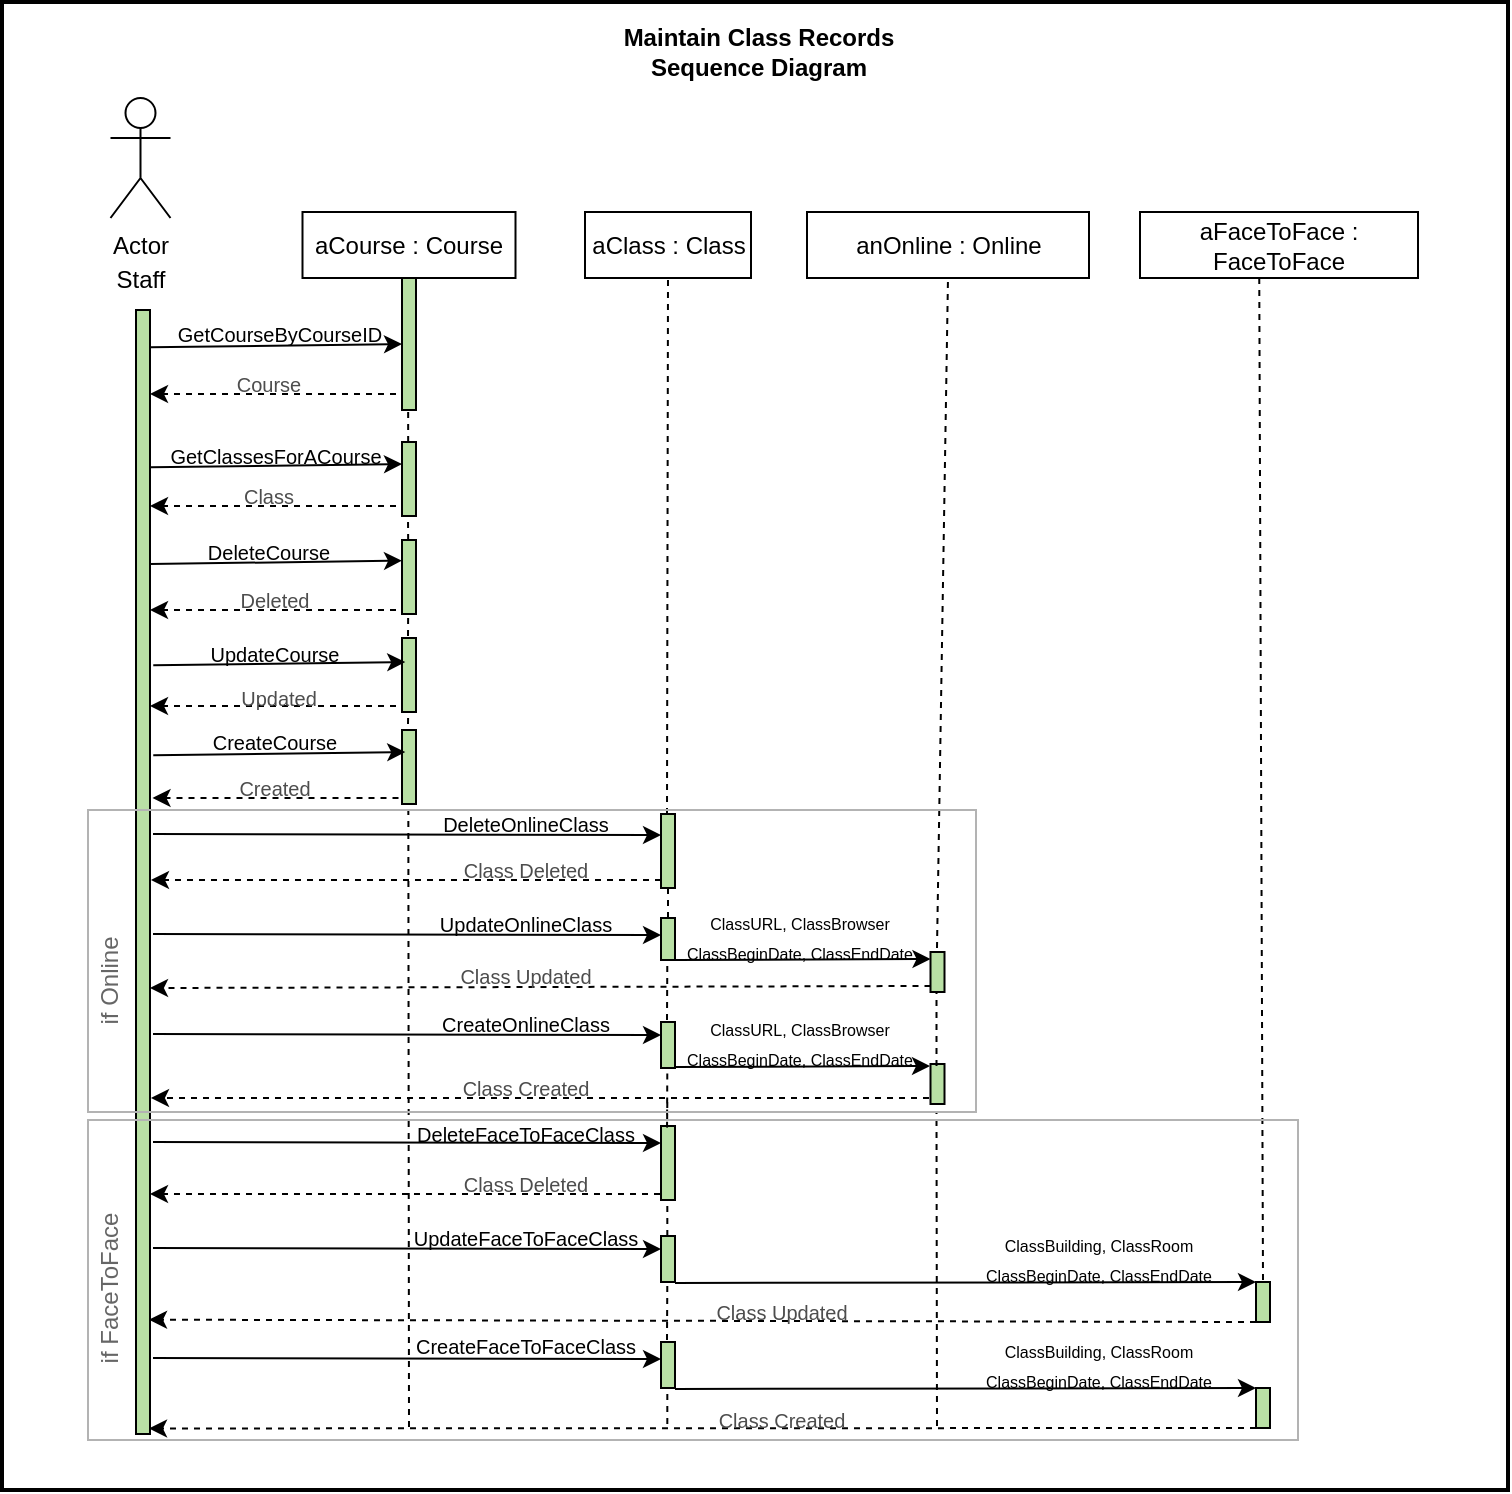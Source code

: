 <mxfile version="13.10.4" type="github"><diagram id="WX-OWxvI2EN-0OUbJS9Q" name="Page-1"><mxGraphModel dx="906" dy="547" grid="0" gridSize="10" guides="1" tooltips="1" connect="1" arrows="1" fold="1" page="1" pageScale="1" pageWidth="1100" pageHeight="850" math="0" shadow="0"><root><mxCell id="0"/><mxCell id="1" parent="0"/><mxCell id="TRvd1t8vKdFf3nOFSLKr-1" value="aCourse : Course" style="rounded=0;whiteSpace=wrap;html=1;" parent="1" vertex="1"><mxGeometry x="306.25" y="182" width="106.5" height="33" as="geometry"/></mxCell><mxCell id="TRvd1t8vKdFf3nOFSLKr-2" value="aClass : Class" style="rounded=0;whiteSpace=wrap;html=1;" parent="1" vertex="1"><mxGeometry x="447.5" y="182" width="83" height="33" as="geometry"/></mxCell><mxCell id="TRvd1t8vKdFf3nOFSLKr-4" value="anOnline : Online" style="rounded=0;whiteSpace=wrap;html=1;" parent="1" vertex="1"><mxGeometry x="558.5" y="182" width="141" height="33" as="geometry"/></mxCell><mxCell id="TRvd1t8vKdFf3nOFSLKr-5" value="aFaceToFace : FaceToFace" style="rounded=0;whiteSpace=wrap;html=1;" parent="1" vertex="1"><mxGeometry x="725" y="182" width="139" height="33" as="geometry"/></mxCell><mxCell id="TRvd1t8vKdFf3nOFSLKr-7" value="Actor" style="shape=umlActor;verticalLabelPosition=bottom;verticalAlign=top;html=1;outlineConnect=0;" parent="1" vertex="1"><mxGeometry x="210.25" y="125" width="30" height="60" as="geometry"/></mxCell><mxCell id="TRvd1t8vKdFf3nOFSLKr-8" value="Staff" style="text;html=1;strokeColor=none;fillColor=none;align=center;verticalAlign=middle;whiteSpace=wrap;rounded=0;" parent="1" vertex="1"><mxGeometry x="175.75" y="206" width="99" height="20" as="geometry"/></mxCell><mxCell id="TRvd1t8vKdFf3nOFSLKr-11" value="" style="rounded=0;whiteSpace=wrap;html=1;fillColor=#B9E0A5;" parent="1" vertex="1"><mxGeometry x="223" y="231" width="7" height="562" as="geometry"/></mxCell><mxCell id="TRvd1t8vKdFf3nOFSLKr-16" value="" style="rounded=0;whiteSpace=wrap;html=1;fillColor=#B9E0A5;" parent="1" vertex="1"><mxGeometry x="356" y="215" width="7" height="66" as="geometry"/></mxCell><mxCell id="TRvd1t8vKdFf3nOFSLKr-29" value="&lt;font style=&quot;font-size: 10px&quot;&gt;CreateCourse&lt;/font&gt;" style="text;html=1;strokeColor=none;fillColor=none;align=center;verticalAlign=middle;whiteSpace=wrap;rounded=0;" parent="1" vertex="1"><mxGeometry x="240.25" y="437" width="105" height="20" as="geometry"/></mxCell><mxCell id="TRvd1t8vKdFf3nOFSLKr-31" value="&lt;font style=&quot;font-size: 10px&quot;&gt;GetCourseByCourseID&lt;/font&gt;" style="text;html=1;strokeColor=none;fillColor=none;align=center;verticalAlign=middle;whiteSpace=wrap;rounded=0;" parent="1" vertex="1"><mxGeometry x="238.75" y="233" width="111.75" height="20" as="geometry"/></mxCell><mxCell id="TRvd1t8vKdFf3nOFSLKr-32" value="&lt;font style=&quot;font-size: 10px&quot;&gt;UpdateCourse&lt;/font&gt;" style="text;html=1;strokeColor=none;fillColor=none;align=center;verticalAlign=middle;whiteSpace=wrap;rounded=0;" parent="1" vertex="1"><mxGeometry x="246.25" y="393" width="93" height="20" as="geometry"/></mxCell><mxCell id="TRvd1t8vKdFf3nOFSLKr-33" value="&lt;font style=&quot;font-size: 10px&quot;&gt;DeleteCourse&lt;/font&gt;" style="text;html=1;strokeColor=none;fillColor=none;align=center;verticalAlign=middle;whiteSpace=wrap;rounded=0;" parent="1" vertex="1"><mxGeometry x="250.13" y="342" width="79" height="20" as="geometry"/></mxCell><mxCell id="TRvd1t8vKdFf3nOFSLKr-35" value="&lt;font style=&quot;font-size: 10px&quot;&gt;GetClassesForACourse&lt;/font&gt;" style="text;html=1;strokeColor=none;fillColor=none;align=center;verticalAlign=middle;whiteSpace=wrap;rounded=0;" parent="1" vertex="1"><mxGeometry x="235" y="294" width="115.5" height="20" as="geometry"/></mxCell><mxCell id="TRvd1t8vKdFf3nOFSLKr-42" value="" style="endArrow=classic;html=1;entryX=0;entryY=0.193;entryDx=0;entryDy=0;exitX=0.95;exitY=0.118;exitDx=0;exitDy=0;exitPerimeter=0;entryPerimeter=0;" parent="1" edge="1"><mxGeometry width="50" height="50" relative="1" as="geometry"><mxPoint x="230" y="309.664" as="sourcePoint"/><mxPoint x="356" y="307.999" as="targetPoint"/></mxGeometry></mxCell><mxCell id="TRvd1t8vKdFf3nOFSLKr-51" value="&lt;font size=&quot;1&quot;&gt;CreateOnlineClass&lt;/font&gt;" style="text;html=1;strokeColor=none;fillColor=none;align=center;verticalAlign=middle;whiteSpace=wrap;rounded=0;" parent="1" vertex="1"><mxGeometry x="370.5" y="578" width="94" height="20" as="geometry"/></mxCell><mxCell id="TRvd1t8vKdFf3nOFSLKr-52" value="&lt;font size=&quot;1&quot;&gt;UpdateOnlineClass&lt;/font&gt;" style="text;html=1;strokeColor=none;fillColor=none;align=center;verticalAlign=middle;whiteSpace=wrap;rounded=0;" parent="1" vertex="1"><mxGeometry x="370.5" y="528" width="94" height="20" as="geometry"/></mxCell><mxCell id="TRvd1t8vKdFf3nOFSLKr-53" value="&lt;font size=&quot;1&quot;&gt;DeleteOnlineClass&lt;/font&gt;" style="text;html=1;strokeColor=none;fillColor=none;align=center;verticalAlign=middle;whiteSpace=wrap;rounded=0;" parent="1" vertex="1"><mxGeometry x="370.5" y="478" width="94" height="20" as="geometry"/></mxCell><mxCell id="TRvd1t8vKdFf3nOFSLKr-61" value="" style="endArrow=classic;html=1;entryX=0;entryY=0.193;entryDx=0;entryDy=0;exitX=0.95;exitY=0.118;exitDx=0;exitDy=0;exitPerimeter=0;entryPerimeter=0;" parent="1" edge="1"><mxGeometry width="50" height="50" relative="1" as="geometry"><mxPoint x="230" y="249.664" as="sourcePoint"/><mxPoint x="356" y="247.999" as="targetPoint"/></mxGeometry></mxCell><mxCell id="TRvd1t8vKdFf3nOFSLKr-67" value="&lt;font size=&quot;1&quot;&gt;CreateFaceToFaceClass&lt;/font&gt;" style="text;html=1;strokeColor=none;fillColor=none;align=center;verticalAlign=middle;whiteSpace=wrap;rounded=0;" parent="1" vertex="1"><mxGeometry x="370.5" y="739" width="94" height="20" as="geometry"/></mxCell><mxCell id="TRvd1t8vKdFf3nOFSLKr-69" value="&lt;font size=&quot;1&quot;&gt;UpdateFaceToFaceClass&lt;/font&gt;" style="text;html=1;strokeColor=none;fillColor=none;align=center;verticalAlign=middle;whiteSpace=wrap;rounded=0;" parent="1" vertex="1"><mxGeometry x="370.5" y="685" width="94" height="20" as="geometry"/></mxCell><mxCell id="TRvd1t8vKdFf3nOFSLKr-72" value="&lt;font size=&quot;1&quot;&gt;DeleteFaceToFaceClass&lt;/font&gt;" style="text;html=1;strokeColor=none;fillColor=none;align=center;verticalAlign=middle;whiteSpace=wrap;rounded=0;" parent="1" vertex="1"><mxGeometry x="350.5" y="635" width="134" height="15" as="geometry"/></mxCell><mxCell id="TRvd1t8vKdFf3nOFSLKr-86" value="Maintain Class Records Sequence Diagram" style="text;html=1;strokeColor=none;fillColor=none;align=center;verticalAlign=middle;whiteSpace=wrap;rounded=0;fontStyle=1" parent="1" vertex="1"><mxGeometry x="446.5" y="92" width="175" height="20" as="geometry"/></mxCell><mxCell id="TRvd1t8vKdFf3nOFSLKr-87" value="" style="endArrow=classic;html=1;dashed=1;" parent="1" edge="1"><mxGeometry width="50" height="50" relative="1" as="geometry"><mxPoint x="353" y="273" as="sourcePoint"/><mxPoint x="230" y="273" as="targetPoint"/></mxGeometry></mxCell><mxCell id="TRvd1t8vKdFf3nOFSLKr-88" value="&lt;font style=&quot;font-size: 10px&quot;&gt;Course&lt;/font&gt;" style="text;html=1;strokeColor=none;fillColor=none;align=center;verticalAlign=middle;whiteSpace=wrap;rounded=0;fontColor=#4D4D4D;" parent="1" vertex="1"><mxGeometry x="258.13" y="262" width="63" height="12" as="geometry"/></mxCell><mxCell id="TRvd1t8vKdFf3nOFSLKr-92" value="" style="rounded=0;whiteSpace=wrap;html=1;fillColor=#B9E0A5;" parent="1" vertex="1"><mxGeometry x="356" y="297" width="7" height="37" as="geometry"/></mxCell><mxCell id="TRvd1t8vKdFf3nOFSLKr-93" value="" style="endArrow=classic;html=1;dashed=1;" parent="1" edge="1"><mxGeometry width="50" height="50" relative="1" as="geometry"><mxPoint x="353" y="329" as="sourcePoint"/><mxPoint x="230" y="329" as="targetPoint"/></mxGeometry></mxCell><mxCell id="TRvd1t8vKdFf3nOFSLKr-94" value="&lt;font style=&quot;font-size: 10px&quot;&gt;Class&lt;/font&gt;" style="text;html=1;strokeColor=none;fillColor=none;align=center;verticalAlign=middle;whiteSpace=wrap;rounded=0;fontColor=#4D4D4D;" parent="1" vertex="1"><mxGeometry x="258.13" y="318" width="63" height="12" as="geometry"/></mxCell><mxCell id="TRvd1t8vKdFf3nOFSLKr-101" value="" style="endArrow=classic;html=1;dashed=1;entryX=1.071;entryY=0.394;entryDx=0;entryDy=0;entryPerimeter=0;" parent="1" edge="1"><mxGeometry width="50" height="50" relative="1" as="geometry"><mxPoint x="485.5" y="516" as="sourcePoint"/><mxPoint x="230.497" y="515.994" as="targetPoint"/></mxGeometry></mxCell><mxCell id="TRvd1t8vKdFf3nOFSLKr-102" value="&lt;font style=&quot;font-size: 10px&quot;&gt;Class Deleted&lt;/font&gt;" style="text;html=1;strokeColor=none;fillColor=none;align=center;verticalAlign=middle;whiteSpace=wrap;rounded=0;fontColor=#4D4D4D;" parent="1" vertex="1"><mxGeometry x="375.5" y="505" width="84" height="12" as="geometry"/></mxCell><mxCell id="TRvd1t8vKdFf3nOFSLKr-98" value="" style="rounded=0;whiteSpace=wrap;html=1;fillColor=#B9E0A5;" parent="1" vertex="1"><mxGeometry x="485.5" y="483" width="7" height="37" as="geometry"/></mxCell><mxCell id="TRvd1t8vKdFf3nOFSLKr-105" value="" style="endArrow=classic;html=1;" parent="1" edge="1"><mxGeometry width="50" height="50" relative="1" as="geometry"><mxPoint x="231.5" y="493" as="sourcePoint"/><mxPoint x="485.5" y="493.493" as="targetPoint"/></mxGeometry></mxCell><mxCell id="TRvd1t8vKdFf3nOFSLKr-107" value="" style="rounded=0;whiteSpace=wrap;html=1;fillColor=#B9E0A5;" parent="1" vertex="1"><mxGeometry x="485.5" y="535" width="7" height="21" as="geometry"/></mxCell><mxCell id="TRvd1t8vKdFf3nOFSLKr-109" value="" style="endArrow=classic;html=1;" parent="1" edge="1"><mxGeometry width="50" height="50" relative="1" as="geometry"><mxPoint x="231.5" y="543" as="sourcePoint"/><mxPoint x="485.5" y="543.493" as="targetPoint"/></mxGeometry></mxCell><mxCell id="TRvd1t8vKdFf3nOFSLKr-110" value="" style="endArrow=classic;html=1;dashed=1;entryX=1.071;entryY=0.394;entryDx=0;entryDy=0;entryPerimeter=0;exitX=0;exitY=0.75;exitDx=0;exitDy=0;" parent="1" edge="1"><mxGeometry width="50" height="50" relative="1" as="geometry"><mxPoint x="620.25" y="569" as="sourcePoint"/><mxPoint x="229.997" y="570.004" as="targetPoint"/></mxGeometry></mxCell><mxCell id="TRvd1t8vKdFf3nOFSLKr-111" value="&lt;font style=&quot;font-size: 10px&quot;&gt;Class Updated&lt;/font&gt;" style="text;html=1;strokeColor=none;fillColor=none;align=center;verticalAlign=middle;whiteSpace=wrap;rounded=0;fontColor=#4D4D4D;" parent="1" vertex="1"><mxGeometry x="375.5" y="558" width="84" height="12" as="geometry"/></mxCell><mxCell id="TRvd1t8vKdFf3nOFSLKr-112" value="" style="rounded=0;whiteSpace=wrap;html=1;fillColor=#B9E0A5;" parent="1" vertex="1"><mxGeometry x="485.5" y="587" width="7" height="23" as="geometry"/></mxCell><mxCell id="TRvd1t8vKdFf3nOFSLKr-113" value="" style="endArrow=classic;html=1;" parent="1" edge="1"><mxGeometry width="50" height="50" relative="1" as="geometry"><mxPoint x="231.5" y="593" as="sourcePoint"/><mxPoint x="485.5" y="593.493" as="targetPoint"/></mxGeometry></mxCell><mxCell id="TRvd1t8vKdFf3nOFSLKr-114" value="" style="endArrow=classic;html=1;dashed=1;entryX=1.071;entryY=0.394;entryDx=0;entryDy=0;entryPerimeter=0;" parent="1" edge="1"><mxGeometry width="50" height="50" relative="1" as="geometry"><mxPoint x="619.5" y="625" as="sourcePoint"/><mxPoint x="230.497" y="625.004" as="targetPoint"/></mxGeometry></mxCell><mxCell id="TRvd1t8vKdFf3nOFSLKr-115" value="&lt;font style=&quot;font-size: 10px&quot;&gt;Class Created&lt;/font&gt;" style="text;html=1;strokeColor=none;fillColor=none;align=center;verticalAlign=middle;whiteSpace=wrap;rounded=0;fontColor=#4D4D4D;" parent="1" vertex="1"><mxGeometry x="375.5" y="614" width="84" height="12" as="geometry"/></mxCell><mxCell id="TRvd1t8vKdFf3nOFSLKr-116" value="" style="rounded=0;whiteSpace=wrap;html=1;fillColor=#B9E0A5;" parent="1" vertex="1"><mxGeometry x="485.5" y="639" width="7" height="37" as="geometry"/></mxCell><mxCell id="TRvd1t8vKdFf3nOFSLKr-120" value="" style="endArrow=classic;html=1;" parent="1" edge="1"><mxGeometry width="50" height="50" relative="1" as="geometry"><mxPoint x="231.5" y="647" as="sourcePoint"/><mxPoint x="485.5" y="647.493" as="targetPoint"/></mxGeometry></mxCell><mxCell id="TRvd1t8vKdFf3nOFSLKr-121" value="" style="endArrow=classic;html=1;dashed=1;entryX=1.071;entryY=0.394;entryDx=0;entryDy=0;entryPerimeter=0;" parent="1" edge="1"><mxGeometry width="50" height="50" relative="1" as="geometry"><mxPoint x="485" y="673.01" as="sourcePoint"/><mxPoint x="229.997" y="673.004" as="targetPoint"/></mxGeometry></mxCell><mxCell id="TRvd1t8vKdFf3nOFSLKr-124" value="" style="rounded=0;whiteSpace=wrap;html=1;fillColor=#B9E0A5;" parent="1" vertex="1"><mxGeometry x="620.25" y="552" width="7" height="20" as="geometry"/></mxCell><mxCell id="TRvd1t8vKdFf3nOFSLKr-125" value="" style="endArrow=classic;html=1;entryX=0;entryY=0.5;entryDx=0;entryDy=0;" parent="1" edge="1"><mxGeometry width="50" height="50" relative="1" as="geometry"><mxPoint x="492.75" y="556" as="sourcePoint"/><mxPoint x="620.25" y="555.5" as="targetPoint"/></mxGeometry></mxCell><mxCell id="TRvd1t8vKdFf3nOFSLKr-126" value="" style="endArrow=classic;html=1;entryX=0;entryY=0.5;entryDx=0;entryDy=0;" parent="1" edge="1"><mxGeometry width="50" height="50" relative="1" as="geometry"><mxPoint x="492.5" y="609.5" as="sourcePoint"/><mxPoint x="620" y="609" as="targetPoint"/></mxGeometry></mxCell><mxCell id="TRvd1t8vKdFf3nOFSLKr-127" value="" style="rounded=0;whiteSpace=wrap;html=1;fillColor=#B9E0A5;" parent="1" vertex="1"><mxGeometry x="620.25" y="608" width="7" height="20" as="geometry"/></mxCell><mxCell id="TRvd1t8vKdFf3nOFSLKr-128" value="" style="rounded=0;whiteSpace=wrap;html=1;fillColor=#B9E0A5;" parent="1" vertex="1"><mxGeometry x="783" y="717" width="7" height="20" as="geometry"/></mxCell><mxCell id="TRvd1t8vKdFf3nOFSLKr-129" value="" style="rounded=0;whiteSpace=wrap;html=1;fillColor=#B9E0A5;" parent="1" vertex="1"><mxGeometry x="485.5" y="694" width="7" height="23" as="geometry"/></mxCell><mxCell id="TRvd1t8vKdFf3nOFSLKr-130" value="" style="endArrow=classic;html=1;" parent="1" edge="1"><mxGeometry width="50" height="50" relative="1" as="geometry"><mxPoint x="231.5" y="700" as="sourcePoint"/><mxPoint x="485.5" y="700.493" as="targetPoint"/></mxGeometry></mxCell><mxCell id="TRvd1t8vKdFf3nOFSLKr-131" value="" style="endArrow=classic;html=1;entryX=0;entryY=0;entryDx=0;entryDy=0;" parent="1" target="TRvd1t8vKdFf3nOFSLKr-128" edge="1"><mxGeometry width="50" height="50" relative="1" as="geometry"><mxPoint x="492.5" y="717.5" as="sourcePoint"/><mxPoint x="620" y="717" as="targetPoint"/></mxGeometry></mxCell><mxCell id="TRvd1t8vKdFf3nOFSLKr-132" value="" style="endArrow=classic;html=1;dashed=1;entryX=0.929;entryY=0.866;entryDx=0;entryDy=0;entryPerimeter=0;" parent="1" edge="1"><mxGeometry width="50" height="50" relative="1" as="geometry"><mxPoint x="783" y="737" as="sourcePoint"/><mxPoint x="229.503" y="735.844" as="targetPoint"/></mxGeometry></mxCell><mxCell id="TRvd1t8vKdFf3nOFSLKr-133" value="" style="rounded=0;whiteSpace=wrap;html=1;fillColor=#B9E0A5;" parent="1" vertex="1"><mxGeometry x="783" y="770" width="7" height="20" as="geometry"/></mxCell><mxCell id="TRvd1t8vKdFf3nOFSLKr-134" value="" style="rounded=0;whiteSpace=wrap;html=1;fillColor=#B9E0A5;" parent="1" vertex="1"><mxGeometry x="485.5" y="747" width="7" height="23" as="geometry"/></mxCell><mxCell id="TRvd1t8vKdFf3nOFSLKr-135" value="" style="endArrow=classic;html=1;entryX=0;entryY=0;entryDx=0;entryDy=0;" parent="1" target="TRvd1t8vKdFf3nOFSLKr-133" edge="1"><mxGeometry width="50" height="50" relative="1" as="geometry"><mxPoint x="492.5" y="770.5" as="sourcePoint"/><mxPoint x="620" y="770" as="targetPoint"/></mxGeometry></mxCell><mxCell id="TRvd1t8vKdFf3nOFSLKr-138" value="&lt;font style=&quot;font-size: 10px&quot;&gt;Class Deleted&lt;/font&gt;" style="text;html=1;strokeColor=none;fillColor=none;align=center;verticalAlign=middle;whiteSpace=wrap;rounded=0;fontColor=#4D4D4D;" parent="1" vertex="1"><mxGeometry x="375.5" y="662" width="84" height="12" as="geometry"/></mxCell><mxCell id="TRvd1t8vKdFf3nOFSLKr-139" value="" style="endArrow=classic;html=1;dashed=1;entryX=0.929;entryY=0.781;entryDx=0;entryDy=0;entryPerimeter=0;" parent="1" edge="1"><mxGeometry width="50" height="50" relative="1" as="geometry"><mxPoint x="783" y="790" as="sourcePoint"/><mxPoint x="229.503" y="790.223" as="targetPoint"/></mxGeometry></mxCell><mxCell id="TRvd1t8vKdFf3nOFSLKr-140" value="" style="endArrow=classic;html=1;" parent="1" edge="1"><mxGeometry width="50" height="50" relative="1" as="geometry"><mxPoint x="231.5" y="755" as="sourcePoint"/><mxPoint x="485.5" y="755.493" as="targetPoint"/></mxGeometry></mxCell><mxCell id="TRvd1t8vKdFf3nOFSLKr-141" value="&lt;font style=&quot;font-size: 10px&quot;&gt;Class Updated&lt;/font&gt;" style="text;html=1;strokeColor=none;fillColor=none;align=center;verticalAlign=middle;whiteSpace=wrap;rounded=0;fontColor=#4D4D4D;" parent="1" vertex="1"><mxGeometry x="503.5" y="726" width="84" height="12" as="geometry"/></mxCell><mxCell id="TRvd1t8vKdFf3nOFSLKr-143" value="&lt;font style=&quot;font-size: 10px&quot;&gt;Class Created&lt;/font&gt;" style="text;html=1;strokeColor=none;fillColor=none;align=center;verticalAlign=middle;whiteSpace=wrap;rounded=0;fontColor=#4D4D4D;" parent="1" vertex="1"><mxGeometry x="503.5" y="780" width="84" height="12" as="geometry"/></mxCell><mxCell id="TRvd1t8vKdFf3nOFSLKr-145" value="" style="endArrow=none;html=1;fontColor=#4D4D4D;dashed=1;entryX=0.5;entryY=1;entryDx=0;entryDy=0;" parent="1" target="TRvd1t8vKdFf3nOFSLKr-2" edge="1"><mxGeometry width="50" height="50" relative="1" as="geometry"><mxPoint x="488.5" y="483" as="sourcePoint"/><mxPoint x="488.5" y="371" as="targetPoint"/></mxGeometry></mxCell><mxCell id="TRvd1t8vKdFf3nOFSLKr-146" value="" style="endArrow=none;html=1;fontColor=#4D4D4D;dashed=1;entryX=0.5;entryY=1;entryDx=0;entryDy=0;exitX=0.5;exitY=0;exitDx=0;exitDy=0;" parent="1" source="TRvd1t8vKdFf3nOFSLKr-107" edge="1"><mxGeometry width="50" height="50" relative="1" as="geometry"><mxPoint x="488.5" y="642" as="sourcePoint"/><mxPoint x="489" y="518" as="targetPoint"/></mxGeometry></mxCell><mxCell id="TRvd1t8vKdFf3nOFSLKr-147" value="" style="endArrow=none;html=1;fontColor=#4D4D4D;dashed=1;entryX=0.5;entryY=1;entryDx=0;entryDy=0;" parent="1" edge="1"><mxGeometry width="50" height="50" relative="1" as="geometry"><mxPoint x="488.5" y="586" as="sourcePoint"/><mxPoint x="488.66" y="556" as="targetPoint"/></mxGeometry></mxCell><mxCell id="TRvd1t8vKdFf3nOFSLKr-149" value="" style="endArrow=none;html=1;fontColor=#4D4D4D;dashed=1;entryX=0.5;entryY=1;entryDx=0;entryDy=0;exitX=0.5;exitY=0;exitDx=0;exitDy=0;" parent="1" edge="1"><mxGeometry width="50" height="50" relative="1" as="geometry"><mxPoint x="488.66" y="627.0" as="sourcePoint"/><mxPoint x="488.66" y="610" as="targetPoint"/><Array as="points"><mxPoint x="488.5" y="644"/></Array></mxGeometry></mxCell><mxCell id="TRvd1t8vKdFf3nOFSLKr-150" value="" style="endArrow=none;html=1;fontColor=#4D4D4D;dashed=1;entryX=0.5;entryY=1;entryDx=0;entryDy=0;exitX=0.5;exitY=0;exitDx=0;exitDy=0;" parent="1" edge="1"><mxGeometry width="50" height="50" relative="1" as="geometry"><mxPoint x="488.66" y="694.0" as="sourcePoint"/><mxPoint x="488.66" y="677" as="targetPoint"/></mxGeometry></mxCell><mxCell id="TRvd1t8vKdFf3nOFSLKr-151" value="" style="endArrow=none;html=1;fontColor=#4D4D4D;dashed=1;entryX=0.5;entryY=1;entryDx=0;entryDy=0;" parent="1" edge="1"><mxGeometry width="50" height="50" relative="1" as="geometry"><mxPoint x="488.5" y="746" as="sourcePoint"/><mxPoint x="488.66" y="717" as="targetPoint"/></mxGeometry></mxCell><mxCell id="TRvd1t8vKdFf3nOFSLKr-152" value="" style="endArrow=none;html=1;fontColor=#4D4D4D;dashed=1;entryX=0.5;entryY=1;entryDx=0;entryDy=0;exitX=0.5;exitY=0;exitDx=0;exitDy=0;" parent="1" edge="1"><mxGeometry width="50" height="50" relative="1" as="geometry"><mxPoint x="488.66" y="788.0" as="sourcePoint"/><mxPoint x="488.66" y="771" as="targetPoint"/></mxGeometry></mxCell><mxCell id="TRvd1t8vKdFf3nOFSLKr-153" value="" style="endArrow=none;html=1;fontColor=#4D4D4D;dashed=1;entryX=0.429;entryY=0.995;entryDx=0;entryDy=0;entryPerimeter=0;" parent="1" target="TRvd1t8vKdFf3nOFSLKr-5" edge="1"><mxGeometry width="50" height="50" relative="1" as="geometry"><mxPoint x="786.5" y="716" as="sourcePoint"/><mxPoint x="786.25" y="359" as="targetPoint"/></mxGeometry></mxCell><mxCell id="TRvd1t8vKdFf3nOFSLKr-154" value="" style="endArrow=none;html=1;fontColor=#4D4D4D;dashed=1;entryX=0.5;entryY=1;entryDx=0;entryDy=0;" parent="1" target="TRvd1t8vKdFf3nOFSLKr-4" edge="1"><mxGeometry width="50" height="50" relative="1" as="geometry"><mxPoint x="623.5" y="550" as="sourcePoint"/><mxPoint x="625" y="287" as="targetPoint"/></mxGeometry></mxCell><mxCell id="TRvd1t8vKdFf3nOFSLKr-155" value="" style="endArrow=none;html=1;fontColor=#4D4D4D;dashed=1;" parent="1" edge="1"><mxGeometry width="50" height="50" relative="1" as="geometry"><mxPoint x="623.25" y="609" as="sourcePoint"/><mxPoint x="623.25" y="572" as="targetPoint"/></mxGeometry></mxCell><mxCell id="TRvd1t8vKdFf3nOFSLKr-156" value="" style="endArrow=none;html=1;fontColor=#4D4D4D;dashed=1;entryX=0.5;entryY=1;entryDx=0;entryDy=0;" parent="1" edge="1"><mxGeometry width="50" height="50" relative="1" as="geometry"><mxPoint x="623.5" y="789" as="sourcePoint"/><mxPoint x="623.25" y="631.5" as="targetPoint"/></mxGeometry></mxCell><mxCell id="TRvd1t8vKdFf3nOFSLKr-161" value="" style="endArrow=none;html=1;fontColor=#4D4D4D;dashed=1;exitX=0.5;exitY=1;exitDx=0;exitDy=0;" parent="1" edge="1"><mxGeometry width="50" height="50" relative="1" as="geometry"><mxPoint x="359.16" y="474.5" as="sourcePoint"/><mxPoint x="359.5" y="791" as="targetPoint"/></mxGeometry></mxCell><mxCell id="TRvd1t8vKdFf3nOFSLKr-164" value="&lt;font style=&quot;font-size: 8px&quot;&gt;ClassBuilding,&amp;nbsp;ClassRoom&lt;br&gt;ClassBeginDate,&amp;nbsp;ClassEndDate&lt;/font&gt;" style="text;html=1;strokeColor=none;fillColor=none;align=center;verticalAlign=middle;whiteSpace=wrap;rounded=0;" parent="1" vertex="1"><mxGeometry x="643.12" y="690" width="122.75" height="30" as="geometry"/></mxCell><mxCell id="TRvd1t8vKdFf3nOFSLKr-170" value="" style="rounded=0;whiteSpace=wrap;html=1;fillColor=#B9E0A5;" parent="1" vertex="1"><mxGeometry x="356" y="441" width="7" height="37" as="geometry"/></mxCell><mxCell id="TRvd1t8vKdFf3nOFSLKr-171" value="" style="rounded=0;whiteSpace=wrap;html=1;fillColor=#B9E0A5;" parent="1" vertex="1"><mxGeometry x="356" y="395" width="7" height="37" as="geometry"/></mxCell><mxCell id="TRvd1t8vKdFf3nOFSLKr-172" value="" style="rounded=0;whiteSpace=wrap;html=1;fillColor=#B9E0A5;" parent="1" vertex="1"><mxGeometry x="356" y="346" width="7" height="37" as="geometry"/></mxCell><mxCell id="TRvd1t8vKdFf3nOFSLKr-173" value="" style="endArrow=classic;html=1;entryX=0;entryY=0.193;entryDx=0;entryDy=0;exitX=0.95;exitY=0.118;exitDx=0;exitDy=0;exitPerimeter=0;entryPerimeter=0;" parent="1" edge="1"><mxGeometry width="50" height="50" relative="1" as="geometry"><mxPoint x="230" y="358.004" as="sourcePoint"/><mxPoint x="356" y="356.339" as="targetPoint"/></mxGeometry></mxCell><mxCell id="TRvd1t8vKdFf3nOFSLKr-174" value="" style="endArrow=classic;html=1;dashed=1;" parent="1" edge="1"><mxGeometry width="50" height="50" relative="1" as="geometry"><mxPoint x="353.0" y="381" as="sourcePoint"/><mxPoint x="230" y="381" as="targetPoint"/></mxGeometry></mxCell><mxCell id="TRvd1t8vKdFf3nOFSLKr-175" value="" style="endArrow=classic;html=1;dashed=1;" parent="1" edge="1"><mxGeometry width="50" height="50" relative="1" as="geometry"><mxPoint x="353.0" y="429" as="sourcePoint"/><mxPoint x="230" y="429" as="targetPoint"/></mxGeometry></mxCell><mxCell id="TRvd1t8vKdFf3nOFSLKr-176" value="" style="endArrow=classic;html=1;dashed=1;" parent="1" edge="1"><mxGeometry width="50" height="50" relative="1" as="geometry"><mxPoint x="354.25" y="475" as="sourcePoint"/><mxPoint x="231.25" y="475" as="targetPoint"/></mxGeometry></mxCell><mxCell id="TRvd1t8vKdFf3nOFSLKr-177" value="" style="endArrow=classic;html=1;entryX=0;entryY=0.193;entryDx=0;entryDy=0;exitX=0.95;exitY=0.118;exitDx=0;exitDy=0;exitPerimeter=0;entryPerimeter=0;" parent="1" edge="1"><mxGeometry width="50" height="50" relative="1" as="geometry"><mxPoint x="231.62" y="408.664" as="sourcePoint"/><mxPoint x="357.62" y="406.999" as="targetPoint"/></mxGeometry></mxCell><mxCell id="TRvd1t8vKdFf3nOFSLKr-178" value="" style="endArrow=classic;html=1;entryX=0;entryY=0.193;entryDx=0;entryDy=0;exitX=0.95;exitY=0.118;exitDx=0;exitDy=0;exitPerimeter=0;entryPerimeter=0;" parent="1" edge="1"><mxGeometry width="50" height="50" relative="1" as="geometry"><mxPoint x="231.62" y="453.664" as="sourcePoint"/><mxPoint x="357.62" y="451.999" as="targetPoint"/></mxGeometry></mxCell><mxCell id="TRvd1t8vKdFf3nOFSLKr-180" value="&lt;font style=&quot;font-size: 10px&quot;&gt;Created&lt;/font&gt;" style="text;html=1;strokeColor=none;fillColor=none;align=center;verticalAlign=middle;whiteSpace=wrap;rounded=0;fontColor=#4D4D4D;" parent="1" vertex="1"><mxGeometry x="261.25" y="464" width="63" height="12" as="geometry"/></mxCell><mxCell id="TRvd1t8vKdFf3nOFSLKr-181" value="&lt;font style=&quot;font-size: 10px&quot;&gt;Deleted&lt;/font&gt;" style="text;html=1;strokeColor=none;fillColor=none;align=center;verticalAlign=middle;whiteSpace=wrap;rounded=0;fontColor=#4D4D4D;" parent="1" vertex="1"><mxGeometry x="261.25" y="370" width="63" height="12" as="geometry"/></mxCell><mxCell id="TRvd1t8vKdFf3nOFSLKr-185" value="&lt;font size=&quot;1&quot;&gt;Updated&lt;/font&gt;" style="text;html=1;strokeColor=none;fillColor=none;align=center;verticalAlign=middle;whiteSpace=wrap;rounded=0;fontColor=#4D4D4D;" parent="1" vertex="1"><mxGeometry x="263.13" y="419" width="63" height="12" as="geometry"/></mxCell><mxCell id="TRvd1t8vKdFf3nOFSLKr-189" value="" style="endArrow=none;html=1;fontColor=#4D4D4D;dashed=1;entryX=0.5;entryY=1;entryDx=0;entryDy=0;" parent="1" edge="1"><mxGeometry width="50" height="50" relative="1" as="geometry"><mxPoint x="359" y="438" as="sourcePoint"/><mxPoint x="359.08" y="432" as="targetPoint"/></mxGeometry></mxCell><mxCell id="TRvd1t8vKdFf3nOFSLKr-190" value="" style="endArrow=none;html=1;fontColor=#4D4D4D;dashed=1;entryX=0.5;entryY=1;entryDx=0;entryDy=0;" parent="1" edge="1"><mxGeometry width="50" height="50" relative="1" as="geometry"><mxPoint x="359" y="394" as="sourcePoint"/><mxPoint x="359.08" y="383" as="targetPoint"/></mxGeometry></mxCell><mxCell id="TRvd1t8vKdFf3nOFSLKr-191" value="" style="endArrow=none;html=1;fontColor=#4D4D4D;dashed=1;exitX=0.5;exitY=0;exitDx=0;exitDy=0;" parent="1" edge="1"><mxGeometry width="50" height="50" relative="1" as="geometry"><mxPoint x="359.08" y="346.0" as="sourcePoint"/><mxPoint x="359" y="334" as="targetPoint"/></mxGeometry></mxCell><mxCell id="TRvd1t8vKdFf3nOFSLKr-192" value="" style="endArrow=none;html=1;fontColor=#4D4D4D;dashed=1;entryX=0.5;entryY=1;entryDx=0;entryDy=0;exitX=0.5;exitY=0;exitDx=0;exitDy=0;" parent="1" edge="1"><mxGeometry width="50" height="50" relative="1" as="geometry"><mxPoint x="359.08" y="297.0" as="sourcePoint"/><mxPoint x="359.08" y="280" as="targetPoint"/></mxGeometry></mxCell><mxCell id="TRvd1t8vKdFf3nOFSLKr-193" value="" style="rounded=0;whiteSpace=wrap;html=1;fillColor=none;fontColor=#CCCCCC;strokeColor=#B3B3B3;" parent="1" vertex="1"><mxGeometry x="199" y="481" width="444" height="151" as="geometry"/></mxCell><mxCell id="TRvd1t8vKdFf3nOFSLKr-194" value="" style="rounded=0;whiteSpace=wrap;html=1;fillColor=none;fontColor=#CCCCCC;strokeColor=#B3B3B3;" parent="1" vertex="1"><mxGeometry x="199" y="636" width="605" height="160" as="geometry"/></mxCell><mxCell id="TRvd1t8vKdFf3nOFSLKr-195" value="if Online" style="text;html=1;strokeColor=none;fillColor=none;align=center;verticalAlign=middle;whiteSpace=wrap;rounded=0;rotation=270;fontColor=#666666;" parent="1" vertex="1"><mxGeometry x="172.25" y="556.25" width="75.5" height="20" as="geometry"/></mxCell><mxCell id="TRvd1t8vKdFf3nOFSLKr-196" value="if FaceToFace" style="text;html=1;strokeColor=none;fillColor=none;align=center;verticalAlign=middle;whiteSpace=wrap;rounded=0;rotation=270;fontColor=#666666;" parent="1" vertex="1"><mxGeometry x="163" y="710" width="94" height="20" as="geometry"/></mxCell><mxCell id="TRvd1t8vKdFf3nOFSLKr-197" value="" style="rounded=0;whiteSpace=wrap;html=1;fillColor=none;strokeWidth=2;" parent="1" vertex="1"><mxGeometry x="156" y="77" width="753" height="744" as="geometry"/></mxCell><mxCell id="TRvd1t8vKdFf3nOFSLKr-199" value="&lt;font style=&quot;font-size: 8px&quot;&gt;ClassURL,&amp;nbsp;ClassBrowser&lt;br&gt;ClassBeginDate,&amp;nbsp;ClassEndDate&lt;/font&gt;" style="text;html=1;strokeColor=none;fillColor=none;align=center;verticalAlign=middle;whiteSpace=wrap;rounded=0;" parent="1" vertex="1"><mxGeometry x="494.5" y="582" width="120" height="30" as="geometry"/></mxCell><mxCell id="TRvd1t8vKdFf3nOFSLKr-200" value="&lt;font style=&quot;font-size: 8px&quot;&gt;ClassBuilding,&amp;nbsp;ClassRoom&lt;br&gt;ClassBeginDate,&amp;nbsp;ClassEndDate&lt;/font&gt;" style="text;html=1;strokeColor=none;fillColor=none;align=center;verticalAlign=middle;whiteSpace=wrap;rounded=0;" parent="1" vertex="1"><mxGeometry x="643.12" y="743" width="122.75" height="30" as="geometry"/></mxCell><mxCell id="TRvd1t8vKdFf3nOFSLKr-201" value="&lt;font style=&quot;font-size: 8px&quot;&gt;ClassURL,&amp;nbsp;ClassBrowser&lt;br&gt;ClassBeginDate,&amp;nbsp;ClassEndDate&lt;/font&gt;" style="text;html=1;strokeColor=none;fillColor=none;align=center;verticalAlign=middle;whiteSpace=wrap;rounded=0;" parent="1" vertex="1"><mxGeometry x="494.5" y="529" width="120" height="30" as="geometry"/></mxCell></root></mxGraphModel></diagram></mxfile>